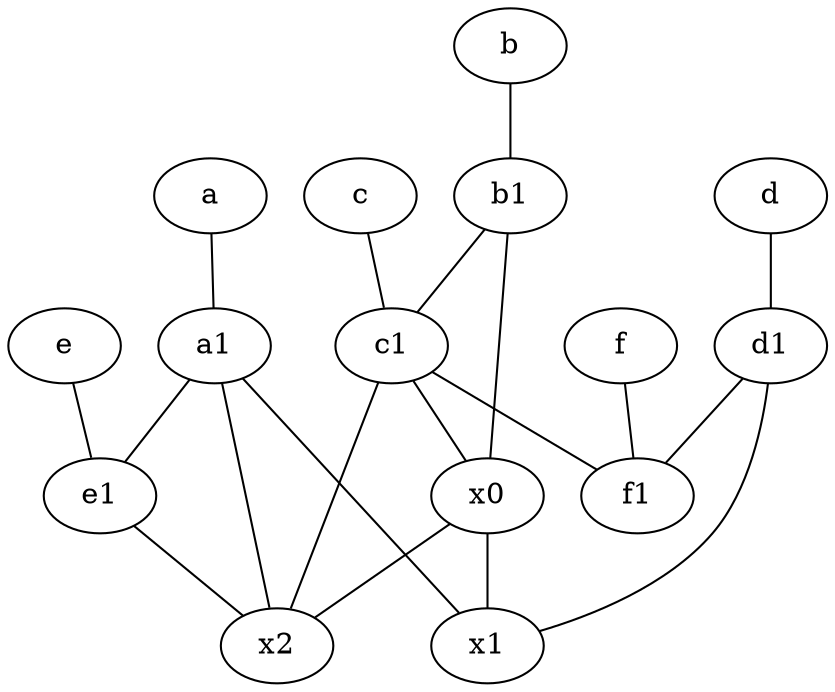 graph {
	node [labelfontsize=50]
	x2 [labelfontsize=50]
	b1 [labelfontsize=50 pos="9,4!"]
	c1 [labelfontsize=50 pos="4.5,3!"]
	f1 [labelfontsize=50 pos="3,8!"]
	c [labelfontsize=50 pos="4.5,2!"]
	e [labelfontsize=50 pos="7,9!"]
	e1 [labelfontsize=50 pos="7,7!"]
	a1 [labelfontsize=50 pos="8,3!"]
	d [labelfontsize=50 pos="2,5!"]
	x1 [labelfontsize=50]
	x0 [labelfontsize=50]
	f [labelfontsize=50 pos="3,9!"]
	a [labelfontsize=50 pos="8,2!"]
	d1 [labelfontsize=50 pos="3,5!"]
	b [labelfontsize=50 pos="10,4!"]
	d1 -- x1
	c1 -- f1
	e -- e1
	b1 -- c1
	a -- a1
	d1 -- f1
	f -- f1
	x0 -- x1
	a1 -- x2
	c1 -- x2
	b1 -- x0
	e1 -- x2
	c1 -- x0
	b -- b1
	a1 -- e1
	c -- c1
	x0 -- x2
	d -- d1
	a1 -- x1
}
